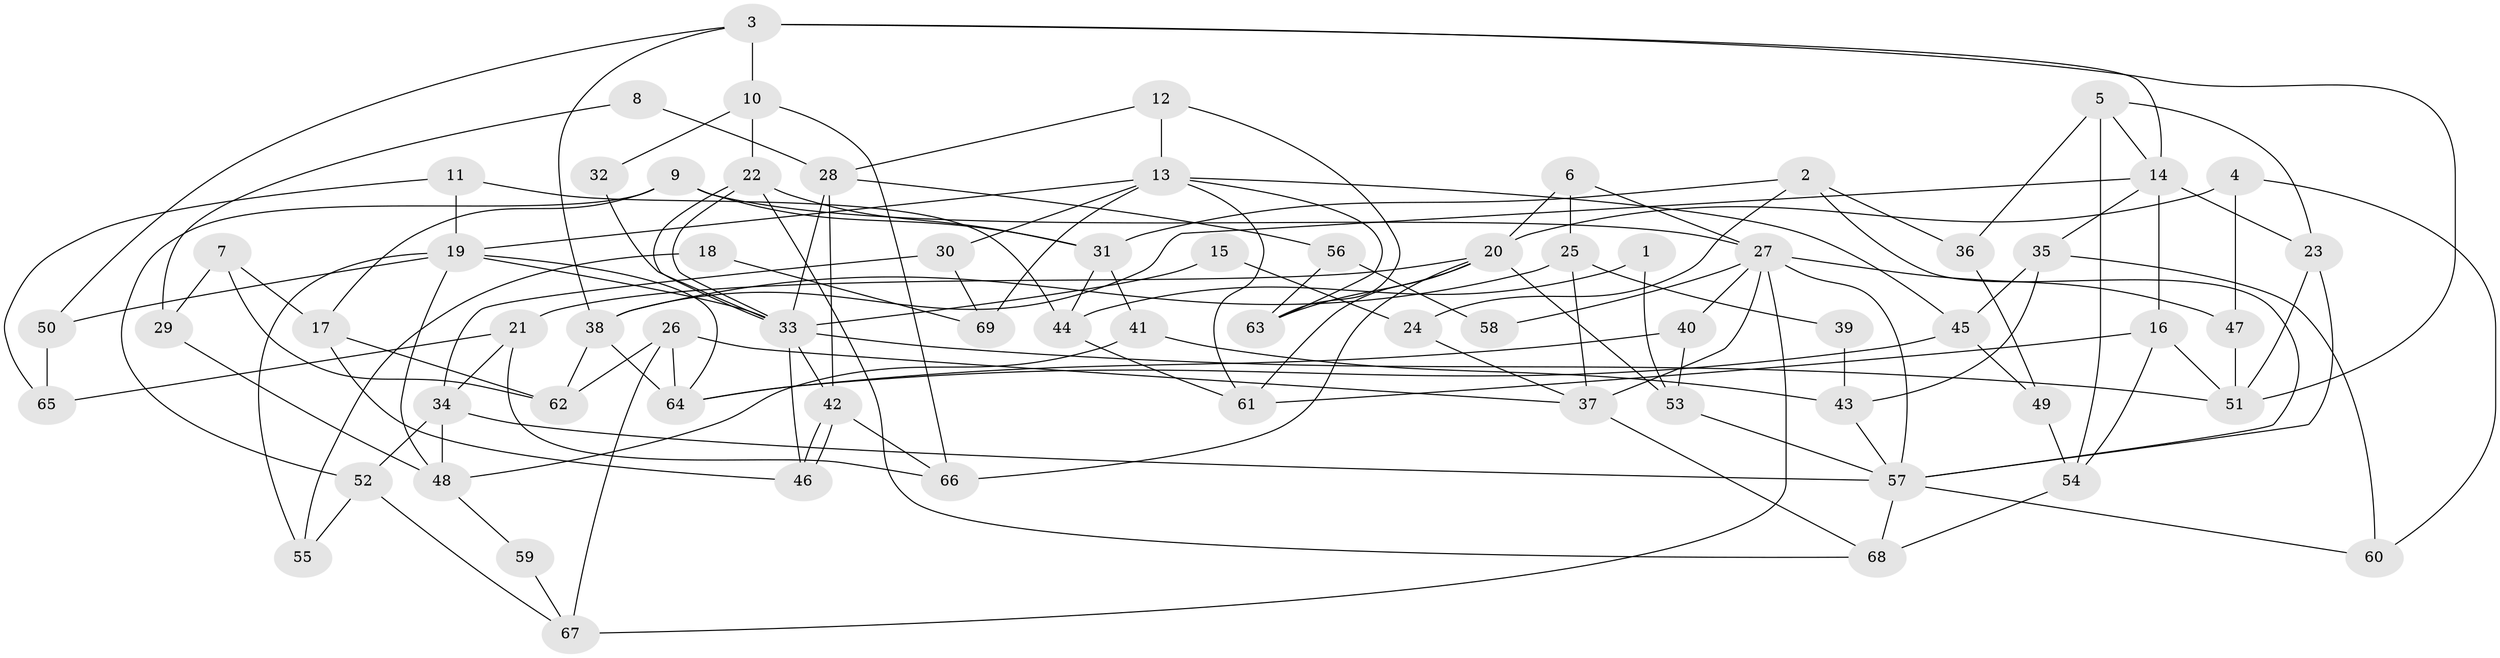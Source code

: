 // coarse degree distribution, {4: 0.25, 5: 0.125, 7: 0.1, 8: 0.025, 3: 0.125, 6: 0.2, 2: 0.1, 10: 0.025, 11: 0.05}
// Generated by graph-tools (version 1.1) at 2025/41/03/06/25 10:41:58]
// undirected, 69 vertices, 138 edges
graph export_dot {
graph [start="1"]
  node [color=gray90,style=filled];
  1;
  2;
  3;
  4;
  5;
  6;
  7;
  8;
  9;
  10;
  11;
  12;
  13;
  14;
  15;
  16;
  17;
  18;
  19;
  20;
  21;
  22;
  23;
  24;
  25;
  26;
  27;
  28;
  29;
  30;
  31;
  32;
  33;
  34;
  35;
  36;
  37;
  38;
  39;
  40;
  41;
  42;
  43;
  44;
  45;
  46;
  47;
  48;
  49;
  50;
  51;
  52;
  53;
  54;
  55;
  56;
  57;
  58;
  59;
  60;
  61;
  62;
  63;
  64;
  65;
  66;
  67;
  68;
  69;
  1 -- 44;
  1 -- 53;
  2 -- 57;
  2 -- 31;
  2 -- 24;
  2 -- 36;
  3 -- 14;
  3 -- 10;
  3 -- 38;
  3 -- 50;
  3 -- 51;
  4 -- 60;
  4 -- 47;
  4 -- 20;
  5 -- 14;
  5 -- 36;
  5 -- 23;
  5 -- 54;
  6 -- 20;
  6 -- 27;
  6 -- 25;
  7 -- 62;
  7 -- 17;
  7 -- 29;
  8 -- 28;
  8 -- 29;
  9 -- 52;
  9 -- 17;
  9 -- 27;
  9 -- 31;
  10 -- 22;
  10 -- 66;
  10 -- 32;
  11 -- 44;
  11 -- 19;
  11 -- 65;
  12 -- 63;
  12 -- 28;
  12 -- 13;
  13 -- 61;
  13 -- 19;
  13 -- 30;
  13 -- 45;
  13 -- 63;
  13 -- 69;
  14 -- 35;
  14 -- 38;
  14 -- 16;
  14 -- 23;
  15 -- 24;
  15 -- 33;
  16 -- 51;
  16 -- 54;
  16 -- 61;
  17 -- 46;
  17 -- 62;
  18 -- 69;
  18 -- 55;
  19 -- 33;
  19 -- 48;
  19 -- 50;
  19 -- 55;
  19 -- 64;
  20 -- 66;
  20 -- 21;
  20 -- 53;
  20 -- 61;
  20 -- 63;
  21 -- 65;
  21 -- 34;
  21 -- 66;
  22 -- 68;
  22 -- 33;
  22 -- 33;
  22 -- 31;
  23 -- 51;
  23 -- 57;
  24 -- 37;
  25 -- 37;
  25 -- 38;
  25 -- 39;
  26 -- 64;
  26 -- 37;
  26 -- 62;
  26 -- 67;
  27 -- 57;
  27 -- 37;
  27 -- 40;
  27 -- 47;
  27 -- 58;
  27 -- 67;
  28 -- 42;
  28 -- 33;
  28 -- 56;
  29 -- 48;
  30 -- 34;
  30 -- 69;
  31 -- 41;
  31 -- 44;
  32 -- 33;
  33 -- 51;
  33 -- 42;
  33 -- 46;
  34 -- 57;
  34 -- 48;
  34 -- 52;
  35 -- 45;
  35 -- 43;
  35 -- 60;
  36 -- 49;
  37 -- 68;
  38 -- 62;
  38 -- 64;
  39 -- 43;
  40 -- 64;
  40 -- 53;
  41 -- 48;
  41 -- 43;
  42 -- 46;
  42 -- 46;
  42 -- 66;
  43 -- 57;
  44 -- 61;
  45 -- 64;
  45 -- 49;
  47 -- 51;
  48 -- 59;
  49 -- 54;
  50 -- 65;
  52 -- 67;
  52 -- 55;
  53 -- 57;
  54 -- 68;
  56 -- 63;
  56 -- 58;
  57 -- 60;
  57 -- 68;
  59 -- 67;
}
